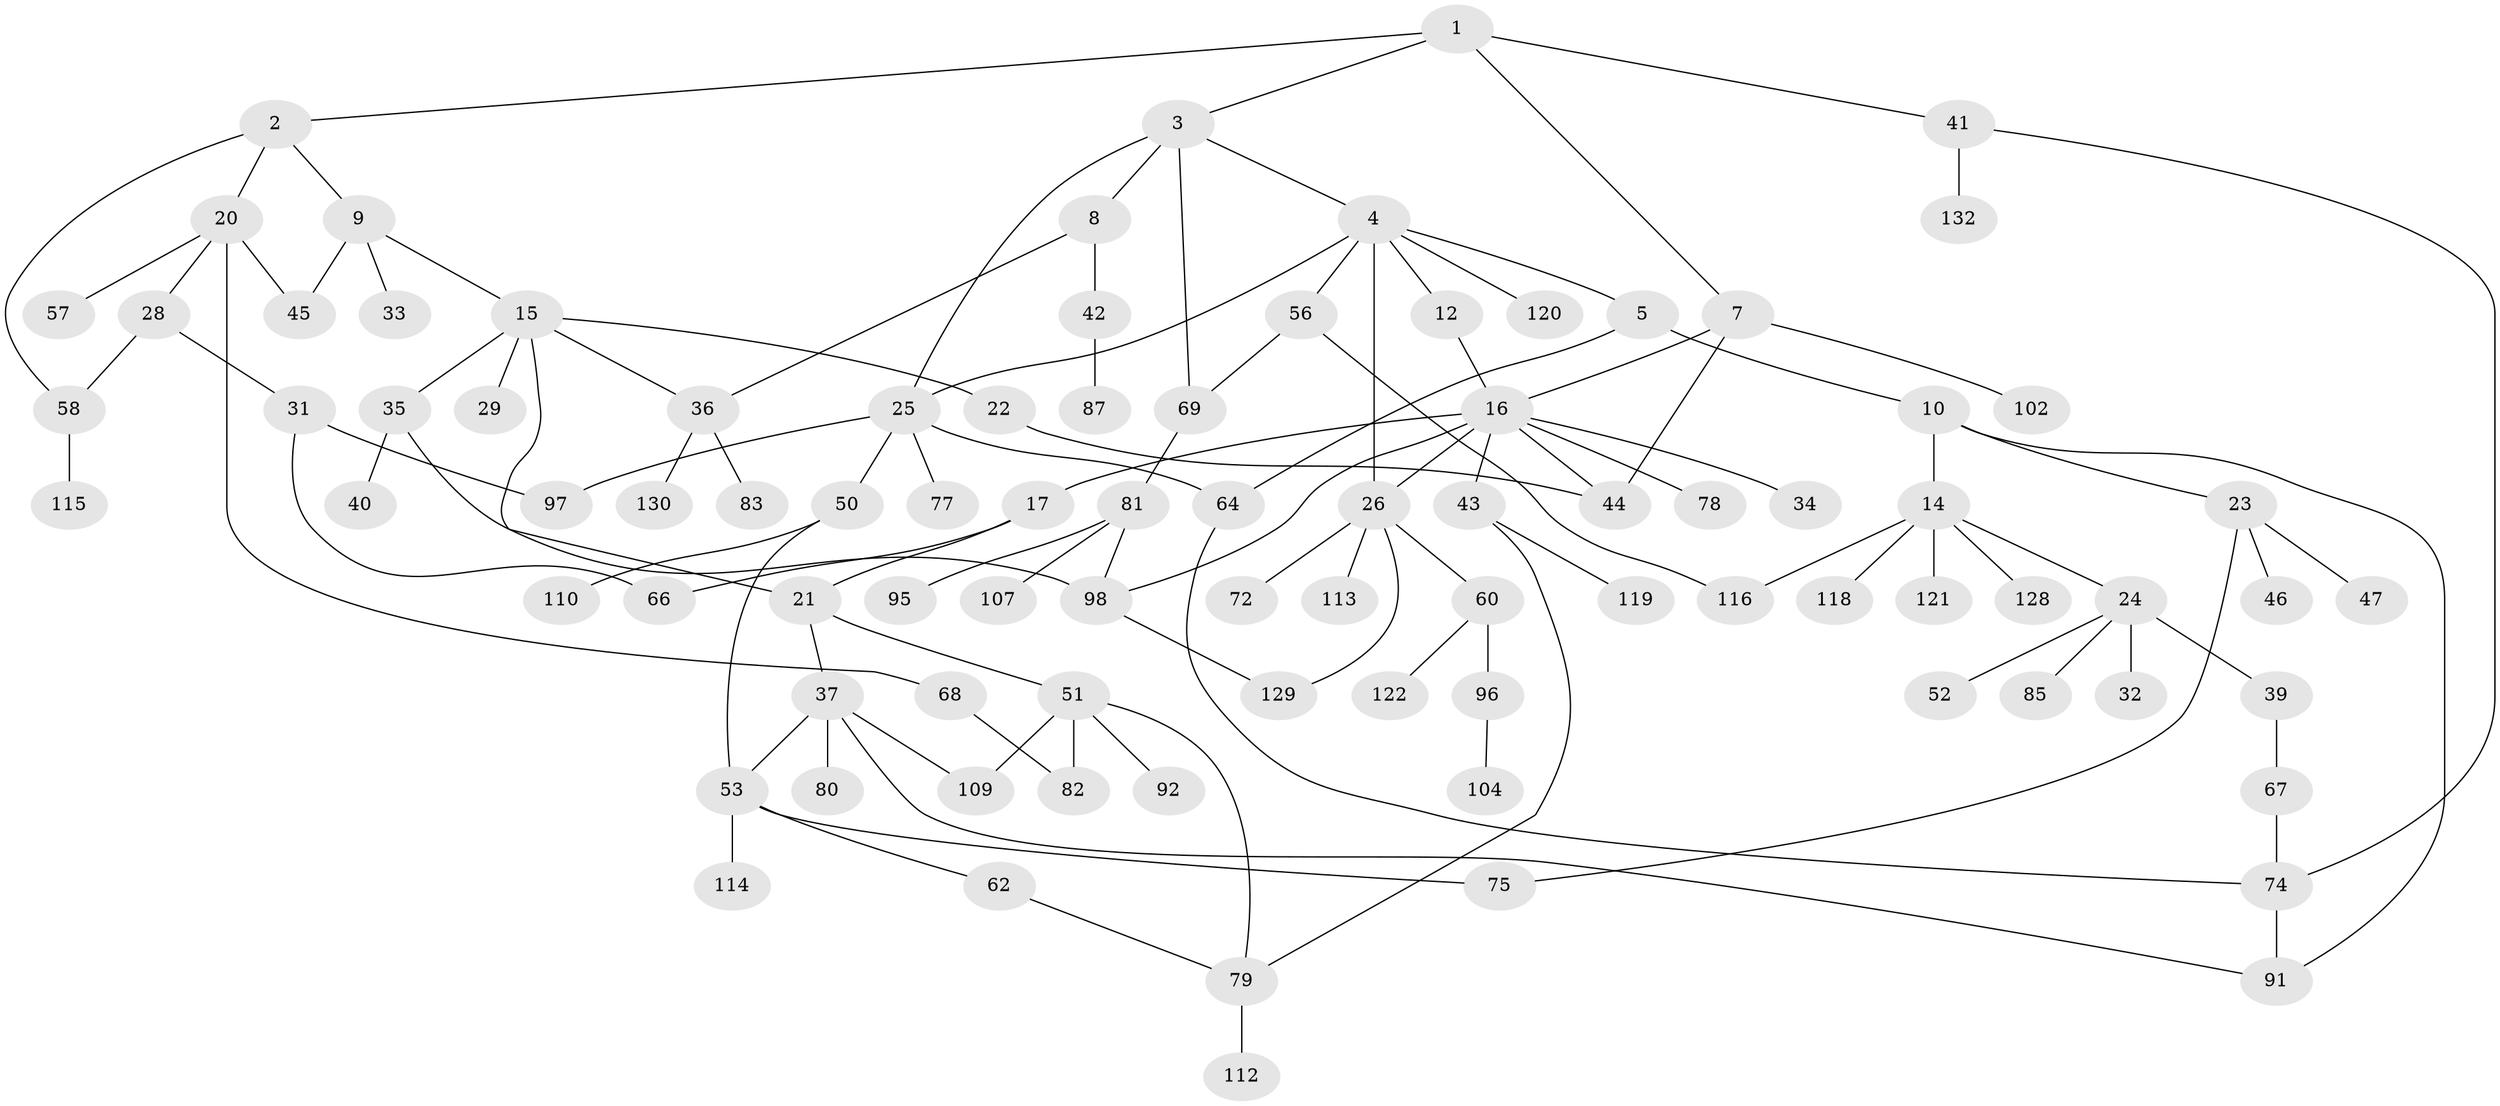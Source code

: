 // original degree distribution, {5: 0.06060606060606061, 4: 0.13636363636363635, 7: 0.007575757575757576, 3: 0.1590909090909091, 2: 0.25757575757575757, 1: 0.3484848484848485, 6: 0.030303030303030304}
// Generated by graph-tools (version 1.1) at 2025/10/02/27/25 16:10:51]
// undirected, 90 vertices, 116 edges
graph export_dot {
graph [start="1"]
  node [color=gray90,style=filled];
  1 [super="+101"];
  2 [super="+13"];
  3 [super="+6"];
  4 [super="+125"];
  5 [super="+88"];
  7 [super="+54"];
  8 [super="+55"];
  9 [super="+11"];
  10 [super="+18"];
  12;
  14 [super="+89"];
  15 [super="+19"];
  16 [super="+27"];
  17;
  20 [super="+38"];
  21;
  22 [super="+117"];
  23 [super="+63"];
  24 [super="+30"];
  25 [super="+48"];
  26 [super="+49"];
  28;
  29 [super="+126"];
  31 [super="+65"];
  32 [super="+70"];
  33;
  34;
  35;
  36 [super="+100"];
  37 [super="+73"];
  39;
  40 [super="+131"];
  41 [super="+106"];
  42;
  43;
  44;
  45;
  46;
  47 [super="+71"];
  50 [super="+59"];
  51 [super="+84"];
  52;
  53 [super="+127"];
  56;
  57 [super="+90"];
  58 [super="+94"];
  60 [super="+61"];
  62;
  64 [super="+105"];
  66;
  67 [super="+93"];
  68;
  69 [super="+111"];
  72;
  74 [super="+76"];
  75;
  77;
  78;
  79 [super="+86"];
  80;
  81 [super="+108"];
  82;
  83;
  85;
  87;
  91;
  92;
  95;
  96 [super="+103"];
  97;
  98 [super="+99"];
  102;
  104;
  107 [super="+123"];
  109;
  110;
  112;
  113;
  114;
  115;
  116;
  118;
  119 [super="+124"];
  120;
  121;
  122;
  128;
  129;
  130;
  132;
  1 -- 2;
  1 -- 3;
  1 -- 7;
  1 -- 41;
  2 -- 9;
  2 -- 20;
  2 -- 58;
  3 -- 4;
  3 -- 8;
  3 -- 25;
  3 -- 69;
  4 -- 5;
  4 -- 12;
  4 -- 26;
  4 -- 56;
  4 -- 120;
  4 -- 25;
  5 -- 10;
  5 -- 64;
  7 -- 102;
  7 -- 44;
  7 -- 16;
  8 -- 42;
  8 -- 36;
  9 -- 15;
  9 -- 45;
  9 -- 33;
  10 -- 14;
  10 -- 23;
  10 -- 91;
  12 -- 16;
  14 -- 24;
  14 -- 116;
  14 -- 121;
  14 -- 128;
  14 -- 118;
  15 -- 36;
  15 -- 35;
  15 -- 21;
  15 -- 22;
  15 -- 29;
  16 -- 17;
  16 -- 78;
  16 -- 34;
  16 -- 26;
  16 -- 43;
  16 -- 44;
  16 -- 98;
  17 -- 21;
  17 -- 66;
  20 -- 28;
  20 -- 57;
  20 -- 45;
  20 -- 68;
  21 -- 37;
  21 -- 51;
  22 -- 44;
  23 -- 46;
  23 -- 47;
  23 -- 75;
  24 -- 32;
  24 -- 39;
  24 -- 52;
  24 -- 85;
  25 -- 50 [weight=2];
  25 -- 97;
  25 -- 64;
  25 -- 77;
  26 -- 113;
  26 -- 129;
  26 -- 72;
  26 -- 60;
  28 -- 31;
  28 -- 58;
  31 -- 97;
  31 -- 66;
  35 -- 40;
  35 -- 98;
  36 -- 83;
  36 -- 130;
  37 -- 80;
  37 -- 109;
  37 -- 91;
  37 -- 53;
  39 -- 67;
  41 -- 132;
  41 -- 74;
  42 -- 87;
  43 -- 79;
  43 -- 119;
  50 -- 53 [weight=2];
  50 -- 110;
  51 -- 82;
  51 -- 92;
  51 -- 109;
  51 -- 79;
  53 -- 62;
  53 -- 114;
  53 -- 75;
  56 -- 116;
  56 -- 69;
  58 -- 115;
  60 -- 96;
  60 -- 122;
  62 -- 79;
  64 -- 74;
  67 -- 74;
  68 -- 82;
  69 -- 81;
  74 -- 91;
  79 -- 112;
  81 -- 95;
  81 -- 107;
  81 -- 98;
  96 -- 104;
  98 -- 129;
}
